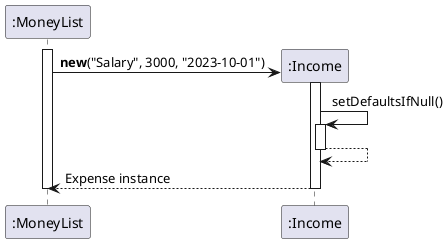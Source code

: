 @startuml Expense_Creation
participant MoneyList as ":MoneyList"
create Income as ":Income"

activate MoneyList
MoneyList -> Income : **new**("Salary", 3000, "2023-10-01")
activate Income

Income -> Income : setDefaultsIfNull()
activate Income
Income --> Income:
deactivate Income

Income --> MoneyList : Expense instance
deactivate Income
deactivate MoneyList
@enduml